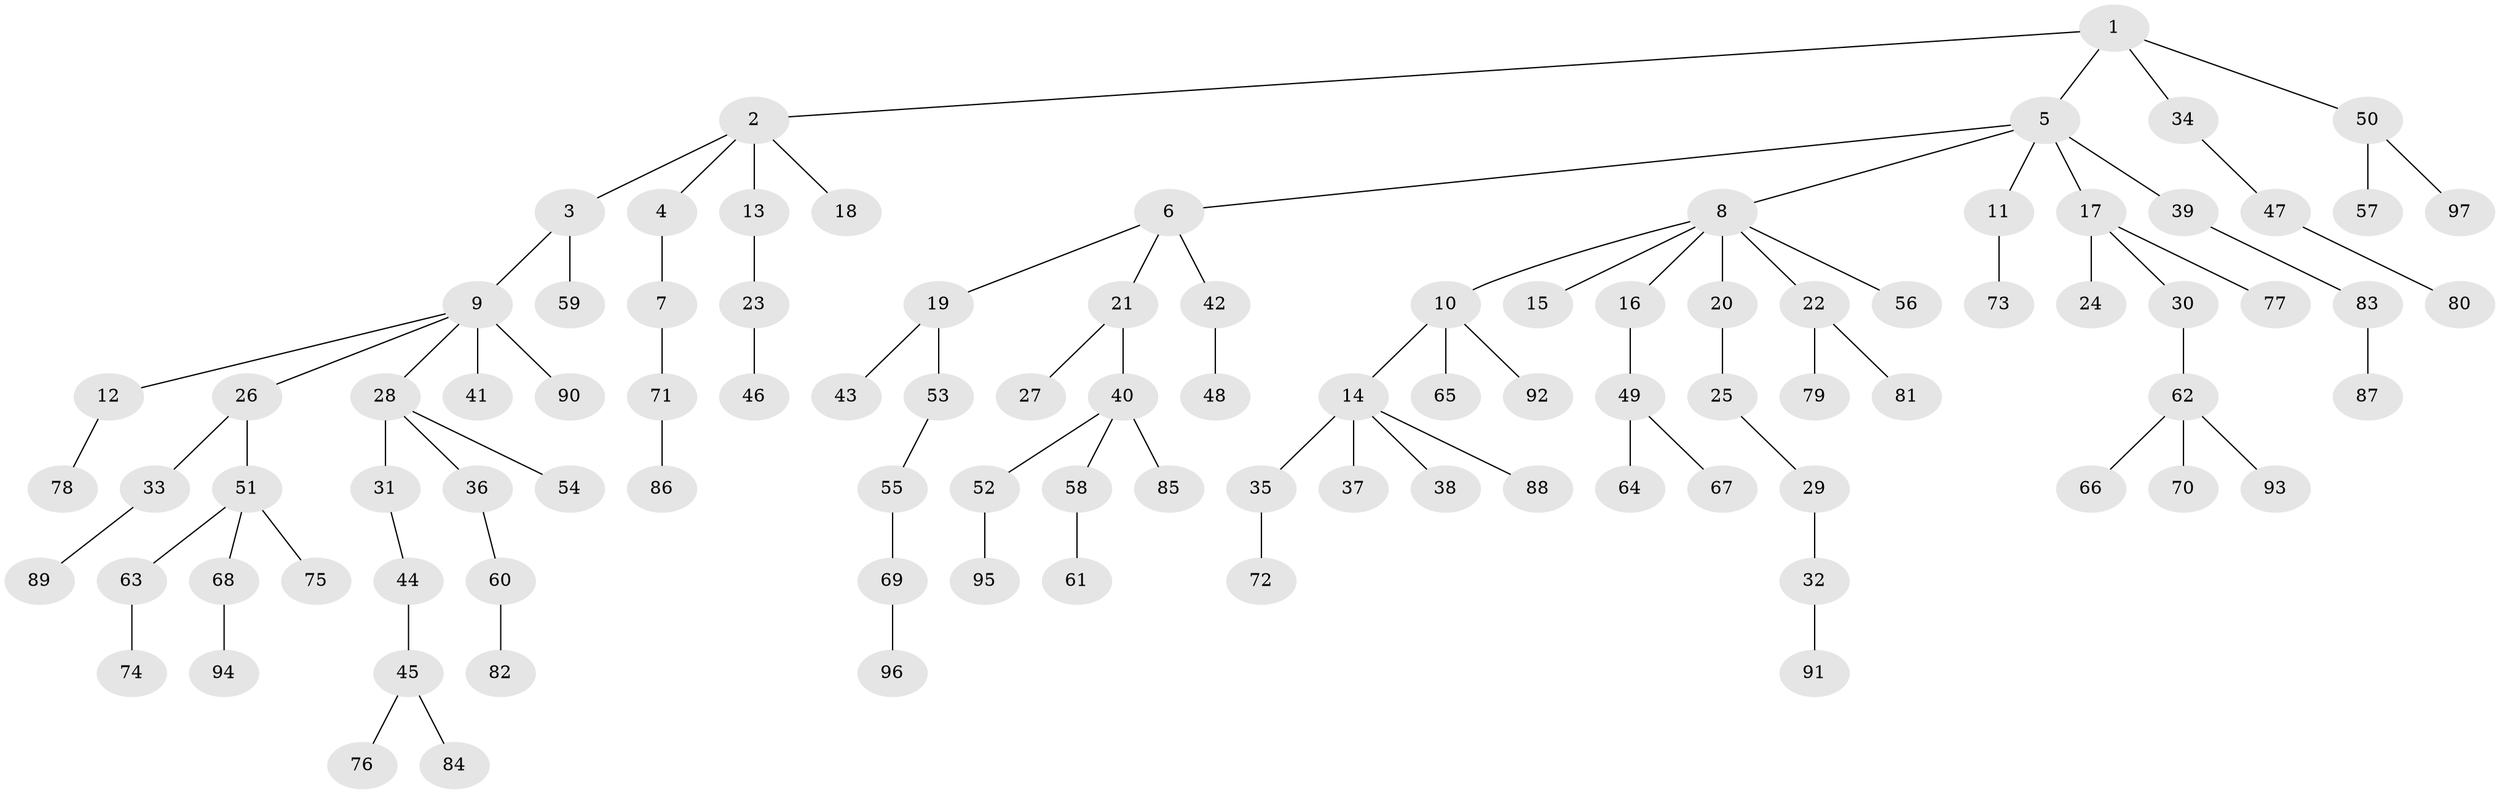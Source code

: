 // Generated by graph-tools (version 1.1) at 2025/52/03/09/25 04:52:38]
// undirected, 97 vertices, 96 edges
graph export_dot {
graph [start="1"]
  node [color=gray90,style=filled];
  1;
  2;
  3;
  4;
  5;
  6;
  7;
  8;
  9;
  10;
  11;
  12;
  13;
  14;
  15;
  16;
  17;
  18;
  19;
  20;
  21;
  22;
  23;
  24;
  25;
  26;
  27;
  28;
  29;
  30;
  31;
  32;
  33;
  34;
  35;
  36;
  37;
  38;
  39;
  40;
  41;
  42;
  43;
  44;
  45;
  46;
  47;
  48;
  49;
  50;
  51;
  52;
  53;
  54;
  55;
  56;
  57;
  58;
  59;
  60;
  61;
  62;
  63;
  64;
  65;
  66;
  67;
  68;
  69;
  70;
  71;
  72;
  73;
  74;
  75;
  76;
  77;
  78;
  79;
  80;
  81;
  82;
  83;
  84;
  85;
  86;
  87;
  88;
  89;
  90;
  91;
  92;
  93;
  94;
  95;
  96;
  97;
  1 -- 2;
  1 -- 5;
  1 -- 34;
  1 -- 50;
  2 -- 3;
  2 -- 4;
  2 -- 13;
  2 -- 18;
  3 -- 9;
  3 -- 59;
  4 -- 7;
  5 -- 6;
  5 -- 8;
  5 -- 11;
  5 -- 17;
  5 -- 39;
  6 -- 19;
  6 -- 21;
  6 -- 42;
  7 -- 71;
  8 -- 10;
  8 -- 15;
  8 -- 16;
  8 -- 20;
  8 -- 22;
  8 -- 56;
  9 -- 12;
  9 -- 26;
  9 -- 28;
  9 -- 41;
  9 -- 90;
  10 -- 14;
  10 -- 65;
  10 -- 92;
  11 -- 73;
  12 -- 78;
  13 -- 23;
  14 -- 35;
  14 -- 37;
  14 -- 38;
  14 -- 88;
  16 -- 49;
  17 -- 24;
  17 -- 30;
  17 -- 77;
  19 -- 43;
  19 -- 53;
  20 -- 25;
  21 -- 27;
  21 -- 40;
  22 -- 79;
  22 -- 81;
  23 -- 46;
  25 -- 29;
  26 -- 33;
  26 -- 51;
  28 -- 31;
  28 -- 36;
  28 -- 54;
  29 -- 32;
  30 -- 62;
  31 -- 44;
  32 -- 91;
  33 -- 89;
  34 -- 47;
  35 -- 72;
  36 -- 60;
  39 -- 83;
  40 -- 52;
  40 -- 58;
  40 -- 85;
  42 -- 48;
  44 -- 45;
  45 -- 76;
  45 -- 84;
  47 -- 80;
  49 -- 64;
  49 -- 67;
  50 -- 57;
  50 -- 97;
  51 -- 63;
  51 -- 68;
  51 -- 75;
  52 -- 95;
  53 -- 55;
  55 -- 69;
  58 -- 61;
  60 -- 82;
  62 -- 66;
  62 -- 70;
  62 -- 93;
  63 -- 74;
  68 -- 94;
  69 -- 96;
  71 -- 86;
  83 -- 87;
}
